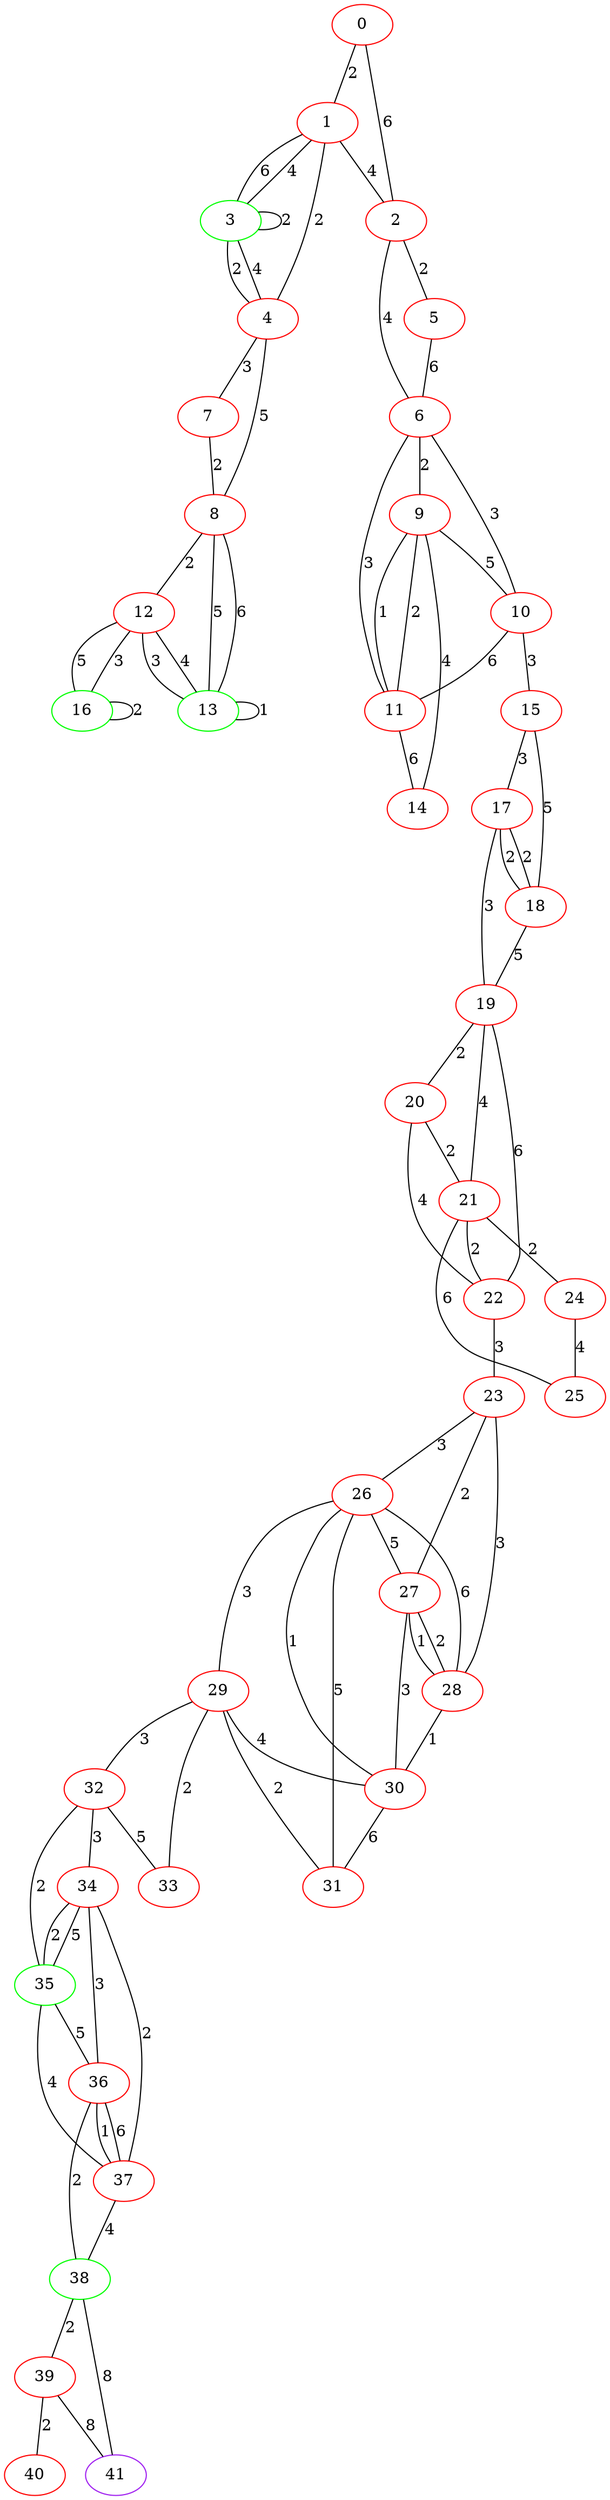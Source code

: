 graph "" {
0 [color=red, weight=1];
1 [color=red, weight=1];
2 [color=red, weight=1];
3 [color=green, weight=2];
4 [color=red, weight=1];
5 [color=red, weight=1];
6 [color=red, weight=1];
7 [color=red, weight=1];
8 [color=red, weight=1];
9 [color=red, weight=1];
10 [color=red, weight=1];
11 [color=red, weight=1];
12 [color=red, weight=1];
13 [color=green, weight=2];
14 [color=red, weight=1];
15 [color=red, weight=1];
16 [color=green, weight=2];
17 [color=red, weight=1];
18 [color=red, weight=1];
19 [color=red, weight=1];
20 [color=red, weight=1];
21 [color=red, weight=1];
22 [color=red, weight=1];
23 [color=red, weight=1];
24 [color=red, weight=1];
25 [color=red, weight=1];
26 [color=red, weight=1];
27 [color=red, weight=1];
28 [color=red, weight=1];
29 [color=red, weight=1];
30 [color=red, weight=1];
31 [color=red, weight=1];
32 [color=red, weight=1];
33 [color=red, weight=1];
34 [color=red, weight=1];
35 [color=green, weight=2];
36 [color=red, weight=1];
37 [color=red, weight=1];
38 [color=green, weight=2];
39 [color=red, weight=1];
40 [color=red, weight=1];
41 [color=purple, weight=4];
0 -- 1  [key=0, label=2];
0 -- 2  [key=0, label=6];
1 -- 2  [key=0, label=4];
1 -- 3  [key=0, label=6];
1 -- 3  [key=1, label=4];
1 -- 4  [key=0, label=2];
2 -- 5  [key=0, label=2];
2 -- 6  [key=0, label=4];
3 -- 3  [key=0, label=2];
3 -- 4  [key=0, label=4];
3 -- 4  [key=1, label=2];
4 -- 8  [key=0, label=5];
4 -- 7  [key=0, label=3];
5 -- 6  [key=0, label=6];
6 -- 9  [key=0, label=2];
6 -- 10  [key=0, label=3];
6 -- 11  [key=0, label=3];
7 -- 8  [key=0, label=2];
8 -- 12  [key=0, label=2];
8 -- 13  [key=0, label=5];
8 -- 13  [key=1, label=6];
9 -- 10  [key=0, label=5];
9 -- 11  [key=0, label=1];
9 -- 11  [key=1, label=2];
9 -- 14  [key=0, label=4];
10 -- 11  [key=0, label=6];
10 -- 15  [key=0, label=3];
11 -- 14  [key=0, label=6];
12 -- 16  [key=0, label=5];
12 -- 16  [key=1, label=3];
12 -- 13  [key=0, label=3];
12 -- 13  [key=1, label=4];
13 -- 13  [key=0, label=1];
15 -- 17  [key=0, label=3];
15 -- 18  [key=0, label=5];
16 -- 16  [key=0, label=2];
17 -- 18  [key=0, label=2];
17 -- 18  [key=1, label=2];
17 -- 19  [key=0, label=3];
18 -- 19  [key=0, label=5];
19 -- 20  [key=0, label=2];
19 -- 21  [key=0, label=4];
19 -- 22  [key=0, label=6];
20 -- 21  [key=0, label=2];
20 -- 22  [key=0, label=4];
21 -- 24  [key=0, label=2];
21 -- 25  [key=0, label=6];
21 -- 22  [key=0, label=2];
22 -- 23  [key=0, label=3];
23 -- 26  [key=0, label=3];
23 -- 27  [key=0, label=2];
23 -- 28  [key=0, label=3];
24 -- 25  [key=0, label=4];
26 -- 27  [key=0, label=5];
26 -- 28  [key=0, label=6];
26 -- 29  [key=0, label=3];
26 -- 30  [key=0, label=1];
26 -- 31  [key=0, label=5];
27 -- 28  [key=0, label=1];
27 -- 28  [key=1, label=2];
27 -- 30  [key=0, label=3];
28 -- 30  [key=0, label=1];
29 -- 32  [key=0, label=3];
29 -- 33  [key=0, label=2];
29 -- 30  [key=0, label=4];
29 -- 31  [key=0, label=2];
30 -- 31  [key=0, label=6];
32 -- 33  [key=0, label=5];
32 -- 34  [key=0, label=3];
32 -- 35  [key=0, label=2];
34 -- 35  [key=0, label=5];
34 -- 35  [key=1, label=2];
34 -- 36  [key=0, label=3];
34 -- 37  [key=0, label=2];
35 -- 36  [key=0, label=5];
35 -- 37  [key=0, label=4];
36 -- 37  [key=0, label=1];
36 -- 37  [key=1, label=6];
36 -- 38  [key=0, label=2];
37 -- 38  [key=0, label=4];
38 -- 41  [key=0, label=8];
38 -- 39  [key=0, label=2];
39 -- 40  [key=0, label=2];
39 -- 41  [key=0, label=8];
}
